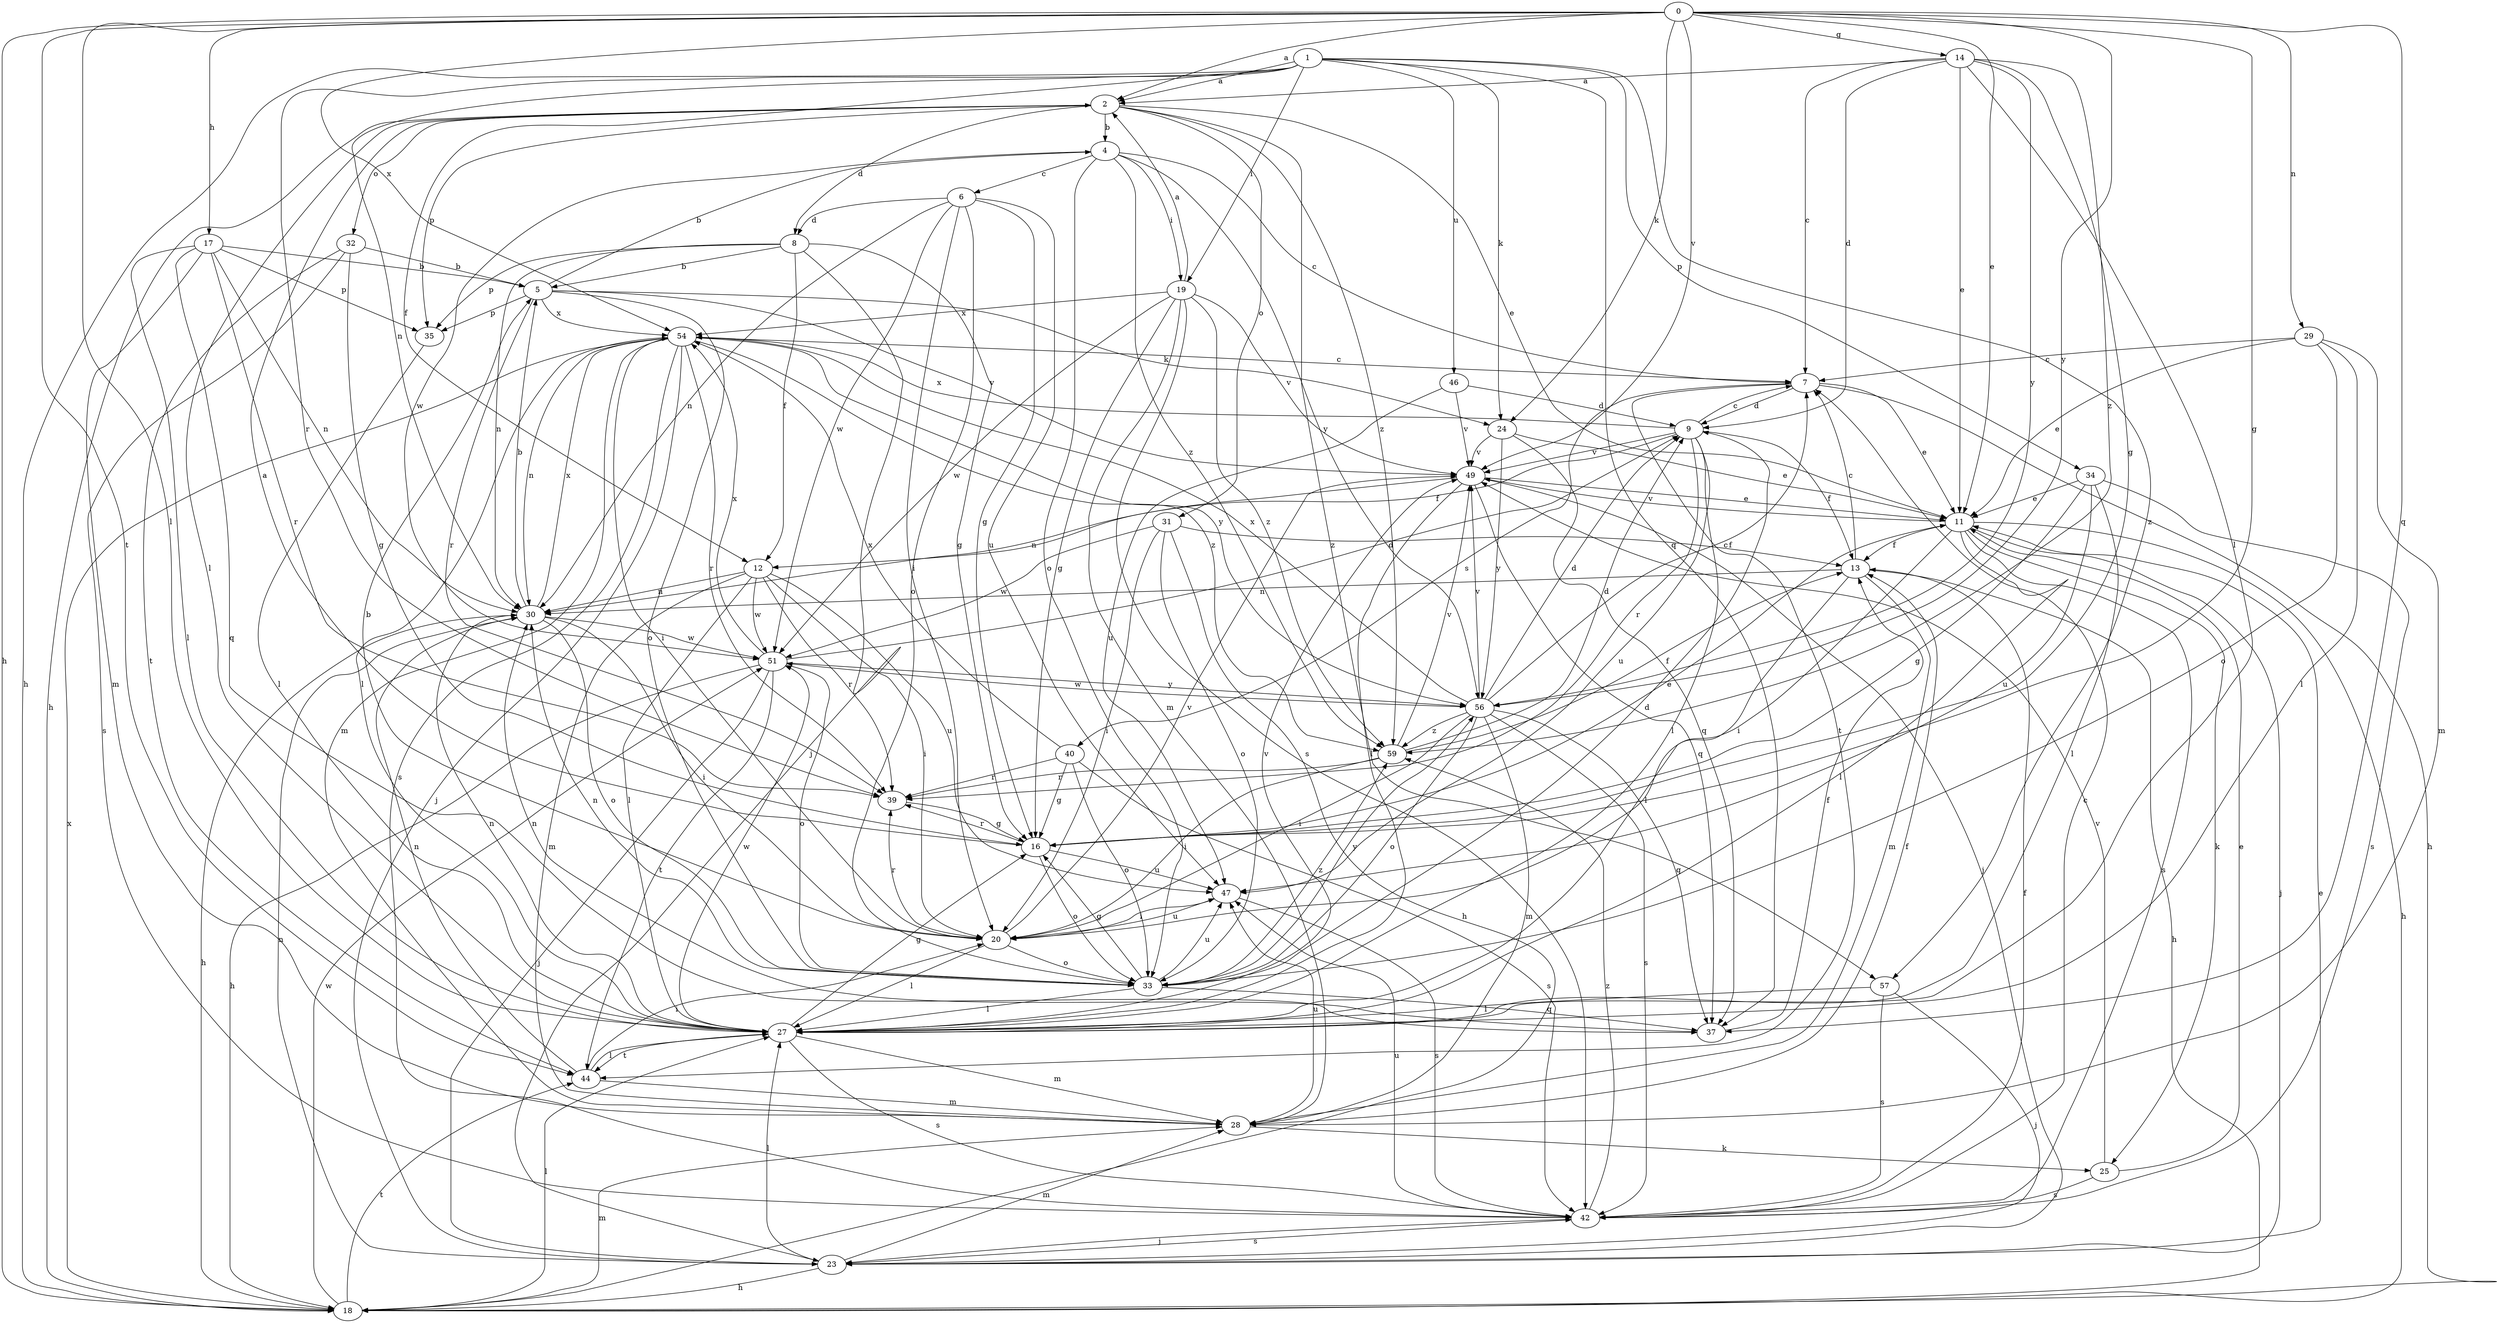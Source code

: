 strict digraph  {
0;
1;
2;
4;
5;
6;
7;
8;
9;
11;
12;
13;
14;
16;
17;
18;
19;
20;
23;
24;
25;
27;
28;
29;
30;
31;
32;
33;
34;
35;
37;
39;
40;
42;
44;
46;
47;
49;
51;
54;
56;
57;
59;
0 -> 2  [label=a];
0 -> 11  [label=e];
0 -> 14  [label=g];
0 -> 16  [label=g];
0 -> 17  [label=h];
0 -> 18  [label=h];
0 -> 24  [label=k];
0 -> 27  [label=l];
0 -> 29  [label=n];
0 -> 37  [label=q];
0 -> 44  [label=t];
0 -> 49  [label=v];
0 -> 54  [label=x];
0 -> 56  [label=y];
1 -> 2  [label=a];
1 -> 12  [label=f];
1 -> 18  [label=h];
1 -> 19  [label=i];
1 -> 24  [label=k];
1 -> 30  [label=n];
1 -> 34  [label=p];
1 -> 37  [label=q];
1 -> 39  [label=r];
1 -> 46  [label=u];
1 -> 57  [label=z];
2 -> 4  [label=b];
2 -> 8  [label=d];
2 -> 11  [label=e];
2 -> 18  [label=h];
2 -> 27  [label=l];
2 -> 31  [label=o];
2 -> 32  [label=o];
2 -> 35  [label=p];
2 -> 57  [label=z];
2 -> 59  [label=z];
4 -> 6  [label=c];
4 -> 7  [label=c];
4 -> 19  [label=i];
4 -> 33  [label=o];
4 -> 51  [label=w];
4 -> 56  [label=y];
4 -> 59  [label=z];
5 -> 4  [label=b];
5 -> 24  [label=k];
5 -> 33  [label=o];
5 -> 35  [label=p];
5 -> 39  [label=r];
5 -> 49  [label=v];
5 -> 54  [label=x];
6 -> 8  [label=d];
6 -> 16  [label=g];
6 -> 20  [label=i];
6 -> 30  [label=n];
6 -> 33  [label=o];
6 -> 47  [label=u];
6 -> 51  [label=w];
7 -> 9  [label=d];
7 -> 11  [label=e];
7 -> 18  [label=h];
7 -> 40  [label=s];
7 -> 44  [label=t];
8 -> 5  [label=b];
8 -> 12  [label=f];
8 -> 16  [label=g];
8 -> 23  [label=j];
8 -> 30  [label=n];
8 -> 35  [label=p];
9 -> 7  [label=c];
9 -> 12  [label=f];
9 -> 13  [label=f];
9 -> 27  [label=l];
9 -> 39  [label=r];
9 -> 47  [label=u];
9 -> 49  [label=v];
9 -> 54  [label=x];
11 -> 13  [label=f];
11 -> 18  [label=h];
11 -> 20  [label=i];
11 -> 23  [label=j];
11 -> 25  [label=k];
11 -> 27  [label=l];
11 -> 42  [label=s];
11 -> 49  [label=v];
12 -> 20  [label=i];
12 -> 27  [label=l];
12 -> 28  [label=m];
12 -> 30  [label=n];
12 -> 39  [label=r];
12 -> 47  [label=u];
12 -> 51  [label=w];
13 -> 7  [label=c];
13 -> 18  [label=h];
13 -> 27  [label=l];
13 -> 28  [label=m];
13 -> 30  [label=n];
14 -> 2  [label=a];
14 -> 7  [label=c];
14 -> 9  [label=d];
14 -> 11  [label=e];
14 -> 16  [label=g];
14 -> 27  [label=l];
14 -> 56  [label=y];
14 -> 59  [label=z];
16 -> 2  [label=a];
16 -> 11  [label=e];
16 -> 33  [label=o];
16 -> 39  [label=r];
16 -> 47  [label=u];
17 -> 5  [label=b];
17 -> 27  [label=l];
17 -> 28  [label=m];
17 -> 30  [label=n];
17 -> 35  [label=p];
17 -> 37  [label=q];
17 -> 39  [label=r];
18 -> 27  [label=l];
18 -> 28  [label=m];
18 -> 44  [label=t];
18 -> 51  [label=w];
18 -> 54  [label=x];
19 -> 2  [label=a];
19 -> 16  [label=g];
19 -> 28  [label=m];
19 -> 42  [label=s];
19 -> 49  [label=v];
19 -> 51  [label=w];
19 -> 54  [label=x];
19 -> 59  [label=z];
20 -> 5  [label=b];
20 -> 27  [label=l];
20 -> 33  [label=o];
20 -> 39  [label=r];
20 -> 47  [label=u];
20 -> 49  [label=v];
23 -> 11  [label=e];
23 -> 18  [label=h];
23 -> 27  [label=l];
23 -> 28  [label=m];
23 -> 30  [label=n];
23 -> 42  [label=s];
24 -> 11  [label=e];
24 -> 37  [label=q];
24 -> 49  [label=v];
24 -> 56  [label=y];
25 -> 11  [label=e];
25 -> 42  [label=s];
25 -> 49  [label=v];
27 -> 16  [label=g];
27 -> 28  [label=m];
27 -> 30  [label=n];
27 -> 42  [label=s];
27 -> 44  [label=t];
27 -> 49  [label=v];
27 -> 51  [label=w];
28 -> 13  [label=f];
28 -> 25  [label=k];
28 -> 47  [label=u];
29 -> 7  [label=c];
29 -> 11  [label=e];
29 -> 27  [label=l];
29 -> 28  [label=m];
29 -> 33  [label=o];
30 -> 5  [label=b];
30 -> 18  [label=h];
30 -> 20  [label=i];
30 -> 33  [label=o];
30 -> 51  [label=w];
30 -> 54  [label=x];
31 -> 13  [label=f];
31 -> 18  [label=h];
31 -> 20  [label=i];
31 -> 33  [label=o];
31 -> 51  [label=w];
32 -> 5  [label=b];
32 -> 16  [label=g];
32 -> 42  [label=s];
32 -> 44  [label=t];
33 -> 9  [label=d];
33 -> 16  [label=g];
33 -> 27  [label=l];
33 -> 30  [label=n];
33 -> 37  [label=q];
33 -> 47  [label=u];
33 -> 56  [label=y];
33 -> 59  [label=z];
34 -> 11  [label=e];
34 -> 16  [label=g];
34 -> 27  [label=l];
34 -> 42  [label=s];
34 -> 47  [label=u];
35 -> 27  [label=l];
37 -> 13  [label=f];
37 -> 30  [label=n];
39 -> 16  [label=g];
40 -> 16  [label=g];
40 -> 33  [label=o];
40 -> 39  [label=r];
40 -> 42  [label=s];
40 -> 54  [label=x];
42 -> 7  [label=c];
42 -> 13  [label=f];
42 -> 23  [label=j];
42 -> 47  [label=u];
42 -> 59  [label=z];
44 -> 20  [label=i];
44 -> 27  [label=l];
44 -> 28  [label=m];
44 -> 30  [label=n];
46 -> 9  [label=d];
46 -> 47  [label=u];
46 -> 49  [label=v];
47 -> 20  [label=i];
47 -> 42  [label=s];
49 -> 11  [label=e];
49 -> 23  [label=j];
49 -> 27  [label=l];
49 -> 30  [label=n];
49 -> 37  [label=q];
51 -> 9  [label=d];
51 -> 18  [label=h];
51 -> 23  [label=j];
51 -> 33  [label=o];
51 -> 44  [label=t];
51 -> 54  [label=x];
51 -> 56  [label=y];
54 -> 7  [label=c];
54 -> 20  [label=i];
54 -> 23  [label=j];
54 -> 27  [label=l];
54 -> 28  [label=m];
54 -> 30  [label=n];
54 -> 39  [label=r];
54 -> 42  [label=s];
54 -> 56  [label=y];
54 -> 59  [label=z];
56 -> 7  [label=c];
56 -> 9  [label=d];
56 -> 20  [label=i];
56 -> 28  [label=m];
56 -> 33  [label=o];
56 -> 37  [label=q];
56 -> 42  [label=s];
56 -> 49  [label=v];
56 -> 51  [label=w];
56 -> 54  [label=x];
56 -> 59  [label=z];
57 -> 23  [label=j];
57 -> 27  [label=l];
57 -> 42  [label=s];
59 -> 9  [label=d];
59 -> 13  [label=f];
59 -> 20  [label=i];
59 -> 39  [label=r];
59 -> 49  [label=v];
}

